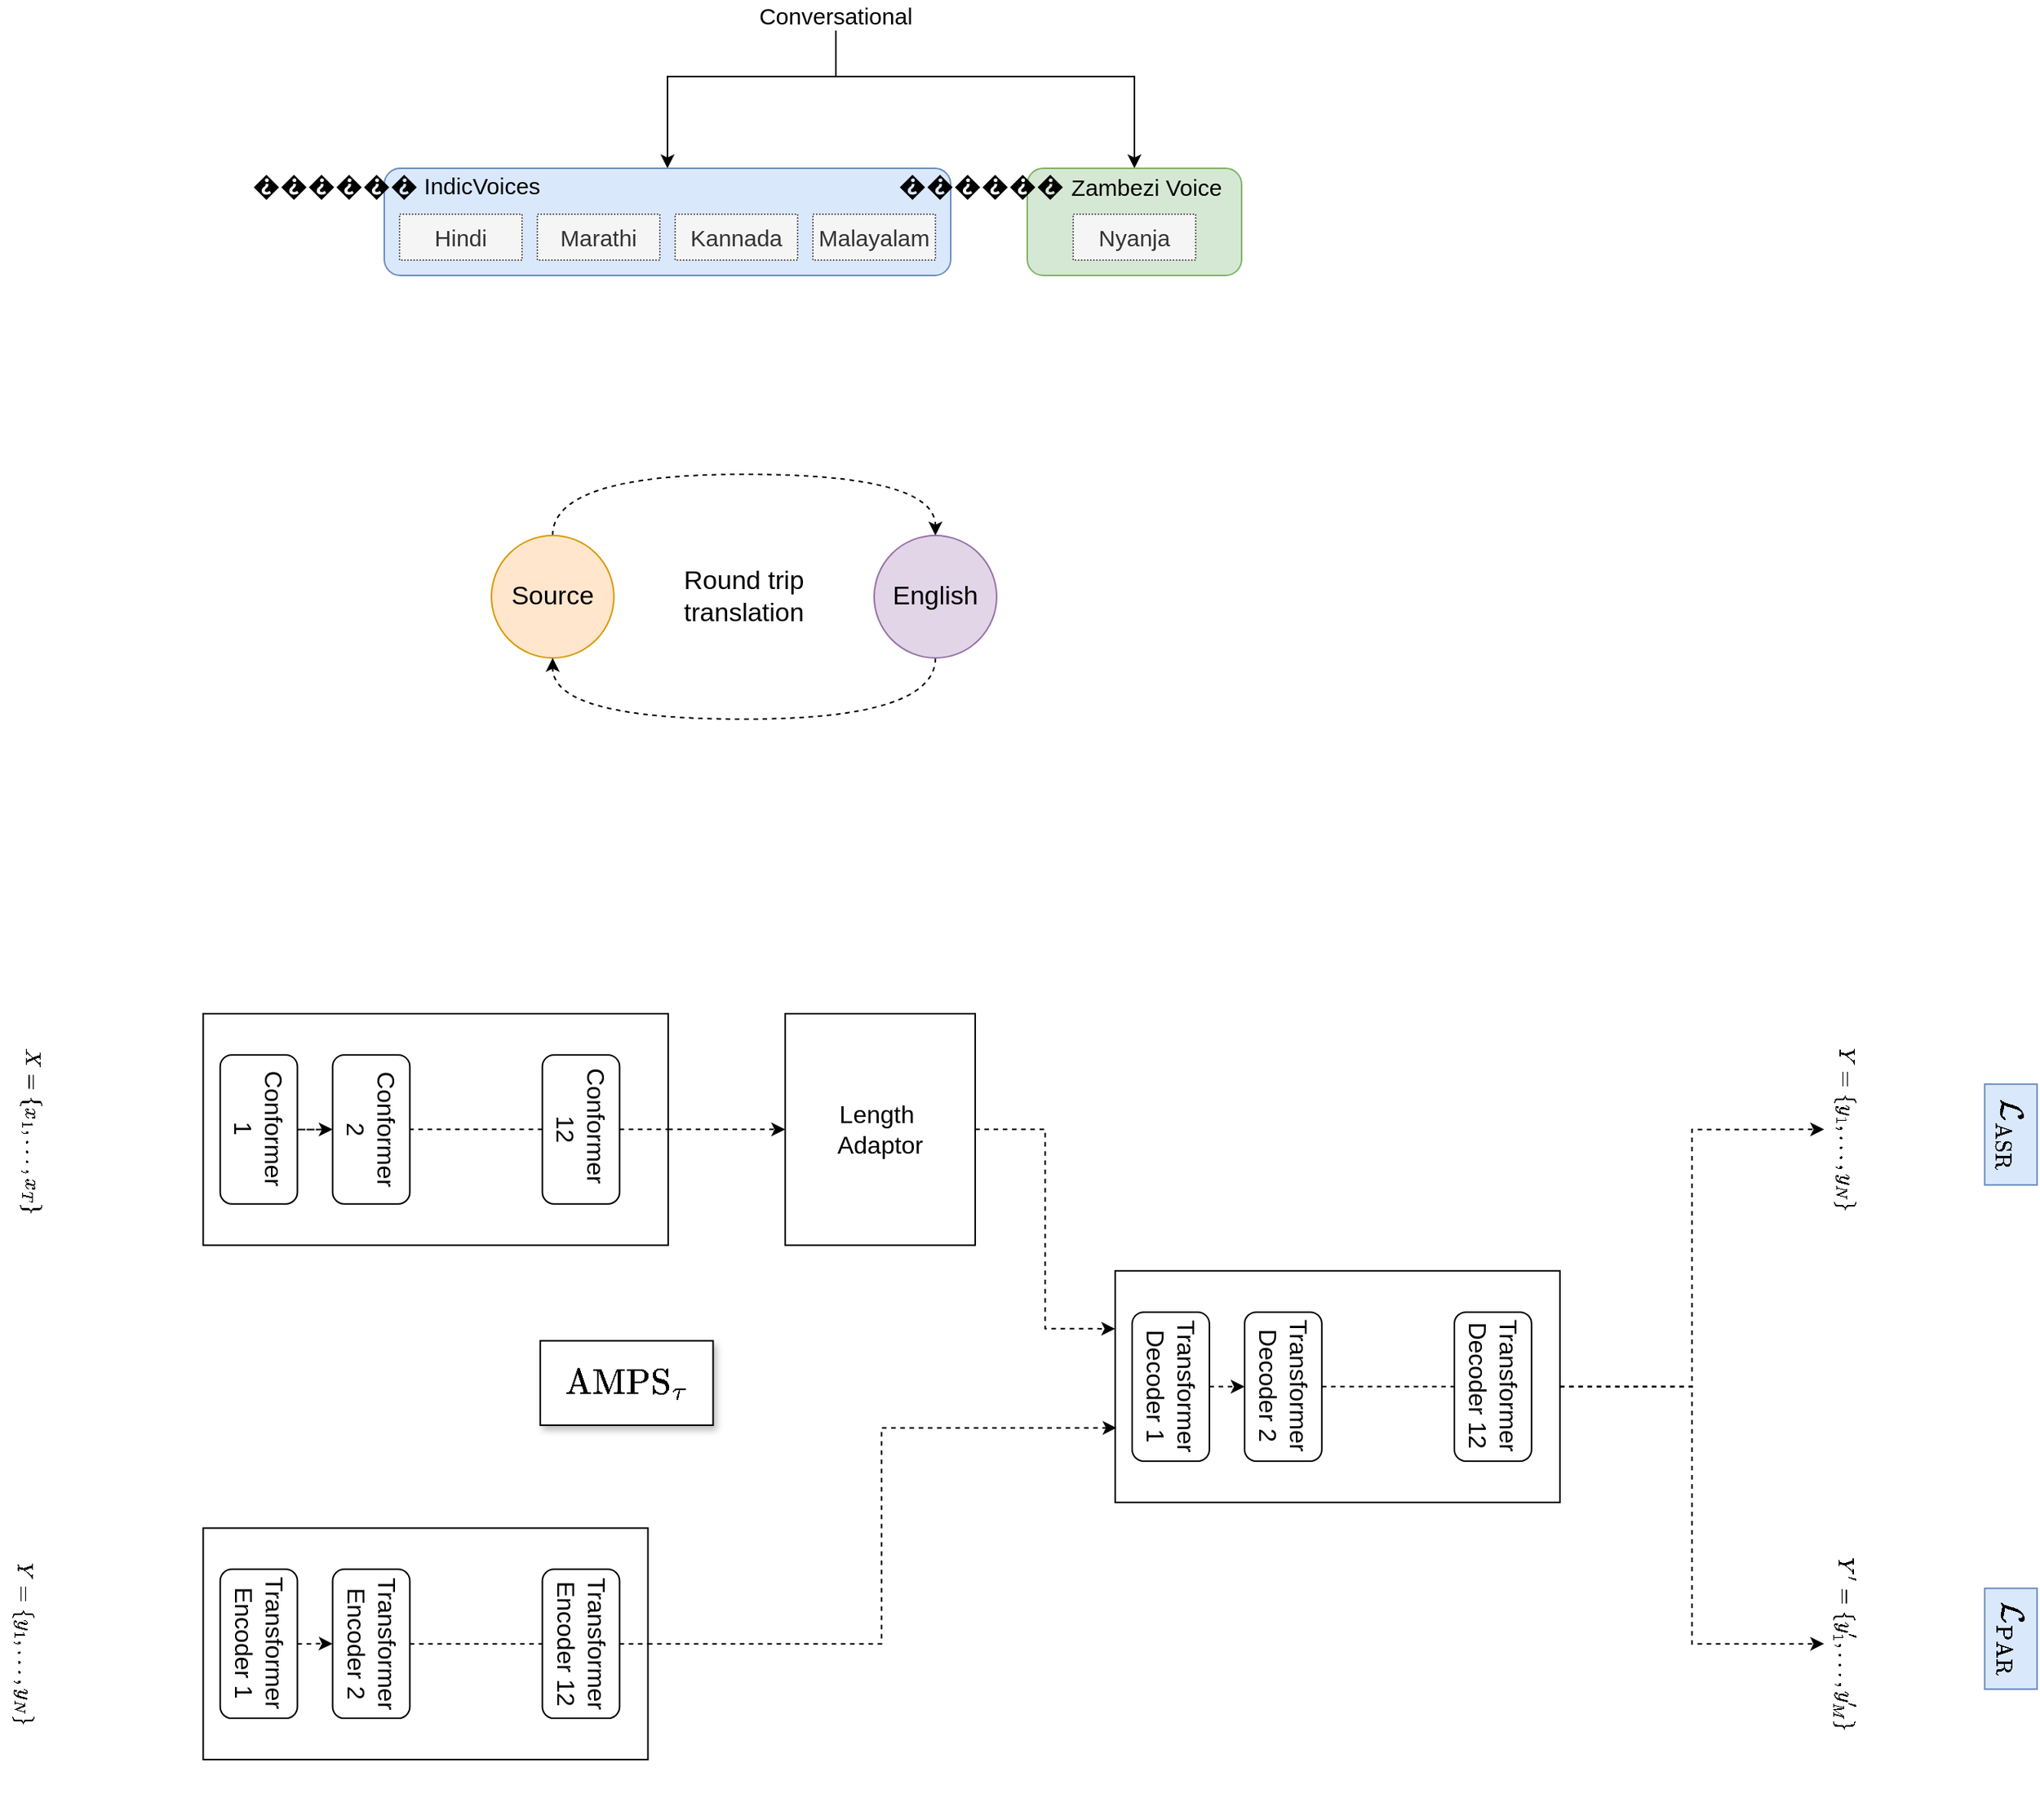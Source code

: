 <mxfile version="26.1.1">
  <diagram name="Page-1" id="EmcsTvVmywNvnYIFfBjM">
    <mxGraphModel dx="2876" dy="1054" grid="1" gridSize="10" guides="1" tooltips="1" connect="1" arrows="1" fold="1" page="1" pageScale="1" pageWidth="827" pageHeight="1169" math="1" shadow="0">
      <root>
        <mxCell id="0" />
        <mxCell id="1" parent="0" />
        <mxCell id="ter3iLFPMXUipGYogXyh-16" value="" style="edgeStyle=orthogonalEdgeStyle;rounded=0;orthogonalLoop=1;jettySize=auto;entryX=0.5;entryY=0;entryDx=0;entryDy=0;shadow=0;textShadow=0;labelBorderColor=none;fontFamily=Helvetica;movable=1;resizable=1;rotatable=1;deletable=1;editable=1;locked=0;connectable=1;fontSize=15;" parent="1" source="ter3iLFPMXUipGYogXyh-1" target="ter3iLFPMXUipGYogXyh-3" edge="1">
          <mxGeometry relative="1" as="geometry">
            <mxPoint x="400" y="190" as="targetPoint" />
            <Array as="points">
              <mxPoint x="465" y="150" />
              <mxPoint x="355" y="150" />
            </Array>
          </mxGeometry>
        </mxCell>
        <mxCell id="ter3iLFPMXUipGYogXyh-25" style="edgeStyle=orthogonalEdgeStyle;rounded=0;orthogonalLoop=1;jettySize=auto;html=1;exitX=0.5;exitY=1;exitDx=0;exitDy=0;entryX=0.5;entryY=0;entryDx=0;entryDy=0;" parent="1" source="ter3iLFPMXUipGYogXyh-1" target="ter3iLFPMXUipGYogXyh-13" edge="1">
          <mxGeometry relative="1" as="geometry">
            <Array as="points">
              <mxPoint x="465" y="150" />
              <mxPoint x="660" y="150" />
            </Array>
          </mxGeometry>
        </mxCell>
        <mxCell id="ter3iLFPMXUipGYogXyh-1" value="Conversational" style="text;align=center;verticalAlign=middle;whiteSpace=wrap;rounded=0;shadow=0;glass=0;textShadow=0;labelBorderColor=none;fontFamily=Helvetica;movable=1;resizable=1;rotatable=1;deletable=1;editable=1;locked=0;connectable=1;fontSize=15;" parent="1" vertex="1">
          <mxGeometry x="400" y="100" width="130" height="20" as="geometry" />
        </mxCell>
        <mxCell id="ter3iLFPMXUipGYogXyh-3" value="" style="rounded=1;whiteSpace=wrap;fillColor=#dae8fc;strokeColor=#6c8ebf;shadow=0;textShadow=0;labelBorderColor=none;fontFamily=Helvetica;movable=1;resizable=1;rotatable=1;deletable=1;editable=1;locked=0;connectable=1;fontSize=15;" parent="1" vertex="1">
          <mxGeometry x="170" y="210" width="370" height="70" as="geometry" />
        </mxCell>
        <mxCell id="ter3iLFPMXUipGYogXyh-4" value="Hindi" style="rounded=0;whiteSpace=wrap;fillColor=#f5f5f5;fontColor=#333333;strokeColor=#666666;dashed=1;dashPattern=1 1;shadow=0;textShadow=0;labelBorderColor=none;fontFamily=Helvetica;movable=1;resizable=1;rotatable=1;deletable=1;editable=1;locked=0;connectable=1;fontSize=15;" parent="1" vertex="1">
          <mxGeometry x="180" y="240" width="80" height="30" as="geometry" />
        </mxCell>
        <mxCell id="ter3iLFPMXUipGYogXyh-5" value="Marathi" style="rounded=0;whiteSpace=wrap;fillColor=#f5f5f5;fontColor=#333333;strokeColor=#666666;dashed=1;dashPattern=1 1;shadow=0;textShadow=0;labelBorderColor=none;fontFamily=Helvetica;movable=1;resizable=1;rotatable=1;deletable=1;editable=1;locked=0;connectable=1;fontSize=15;" parent="1" vertex="1">
          <mxGeometry x="270" y="240" width="80" height="30" as="geometry" />
        </mxCell>
        <mxCell id="ter3iLFPMXUipGYogXyh-6" value="Kannada" style="rounded=0;whiteSpace=wrap;fillColor=#f5f5f5;fontColor=#333333;strokeColor=#666666;dashed=1;dashPattern=1 1;shadow=0;textShadow=0;labelBorderColor=none;fontFamily=Helvetica;movable=1;resizable=1;rotatable=1;deletable=1;editable=1;locked=0;connectable=1;fontSize=15;" parent="1" vertex="1">
          <mxGeometry x="360" y="240" width="80" height="30" as="geometry" />
        </mxCell>
        <mxCell id="ter3iLFPMXUipGYogXyh-7" value="Malayalam" style="rounded=0;whiteSpace=wrap;fillColor=#f5f5f5;fontColor=#333333;strokeColor=#666666;dashed=1;dashPattern=1 1;shadow=0;textShadow=0;labelBorderColor=none;fontFamily=Helvetica;movable=1;resizable=1;rotatable=1;deletable=1;editable=1;locked=0;connectable=1;fontSize=15;" parent="1" vertex="1">
          <mxGeometry x="450" y="240" width="80" height="30" as="geometry" />
        </mxCell>
        <mxCell id="ter3iLFPMXUipGYogXyh-8" value="IndicVoices" style="text;align=center;verticalAlign=middle;whiteSpace=wrap;rounded=0;shadow=0;textShadow=0;labelBorderColor=none;fontFamily=Helvetica;movable=1;resizable=1;rotatable=1;deletable=1;editable=1;locked=0;connectable=1;fontSize=15;" parent="1" vertex="1">
          <mxGeometry x="194" y="211" width="80" height="20" as="geometry" />
        </mxCell>
        <mxCell id="ter3iLFPMXUipGYogXyh-13" value="" style="rounded=1;whiteSpace=wrap;fillColor=#d5e8d4;strokeColor=#82b366;shadow=0;glass=0;textShadow=0;labelBorderColor=none;fontFamily=Helvetica;movable=1;resizable=1;rotatable=1;deletable=1;editable=1;locked=0;connectable=1;fontSize=15;" parent="1" vertex="1">
          <mxGeometry x="590" y="210" width="140" height="70" as="geometry" />
        </mxCell>
        <mxCell id="ter3iLFPMXUipGYogXyh-14" value="Zambezi Voice" style="text;align=center;verticalAlign=middle;whiteSpace=wrap;rounded=0;shadow=0;textShadow=0;labelBorderColor=none;fontFamily=Helvetica;movable=1;resizable=1;rotatable=1;deletable=1;editable=1;locked=0;connectable=1;fontSize=15;" parent="1" vertex="1">
          <mxGeometry x="616" y="211" width="104" height="22" as="geometry" />
        </mxCell>
        <mxCell id="ter3iLFPMXUipGYogXyh-15" value="Nyanja" style="rounded=0;whiteSpace=wrap;fillColor=#f5f5f5;fontColor=#333333;strokeColor=#666666;dashed=1;dashPattern=1 1;shadow=0;textShadow=0;labelBorderColor=none;fontFamily=Helvetica;movable=1;resizable=1;rotatable=1;deletable=1;editable=1;locked=0;connectable=1;fontSize=15;" parent="1" vertex="1">
          <mxGeometry x="620" y="240" width="80" height="30" as="geometry" />
        </mxCell>
        <mxCell id="ter3iLFPMXUipGYogXyh-20" value="������" style="text;whiteSpace=wrap;fontSize=18;rotation=-180;shadow=0;sketch=1;curveFitting=1;jiggle=2;textShadow=0;labelBorderColor=none;fontFamily=Helvetica;movable=1;resizable=1;rotatable=1;deletable=1;editable=1;locked=0;connectable=1;" parent="1" vertex="1">
          <mxGeometry x="164" y="220" width="30" height="20" as="geometry" />
        </mxCell>
        <mxCell id="ter3iLFPMXUipGYogXyh-22" value="������" style="text;whiteSpace=wrap;fontSize=18;rotation=-180;shadow=0;textShadow=0;labelBorderColor=none;fontFamily=Helvetica;movable=1;resizable=1;rotatable=1;deletable=1;editable=1;locked=0;connectable=1;" parent="1" vertex="1">
          <mxGeometry x="586" y="220" width="30" height="20" as="geometry" />
        </mxCell>
        <mxCell id="tyUNgMNIcOxuQlKJtQH4-13" style="edgeStyle=orthogonalEdgeStyle;rounded=0;orthogonalLoop=1;jettySize=auto;html=1;entryX=0.5;entryY=0;entryDx=0;entryDy=0;curved=1;targetPerimeterSpacing=0;endSize=6;shadow=0;flowAnimation=0;fontSize=17;dashed=1;" edge="1" parent="1" source="tyUNgMNIcOxuQlKJtQH4-4" target="tyUNgMNIcOxuQlKJtQH4-5">
          <mxGeometry relative="1" as="geometry">
            <Array as="points">
              <mxPoint x="280" y="410" />
              <mxPoint x="530" y="410" />
            </Array>
          </mxGeometry>
        </mxCell>
        <mxCell id="tyUNgMNIcOxuQlKJtQH4-4" value="Source" style="ellipse;whiteSpace=wrap;html=1;aspect=fixed;fillColor=#ffe6cc;strokeColor=#d79b00;fontSize=17;" vertex="1" parent="1">
          <mxGeometry x="240" y="450" width="80" height="80" as="geometry" />
        </mxCell>
        <mxCell id="tyUNgMNIcOxuQlKJtQH4-14" style="edgeStyle=orthogonalEdgeStyle;rounded=0;orthogonalLoop=1;jettySize=auto;html=1;entryX=0.5;entryY=1;entryDx=0;entryDy=0;curved=1;fontSize=17;dashed=1;" edge="1" parent="1" source="tyUNgMNIcOxuQlKJtQH4-5" target="tyUNgMNIcOxuQlKJtQH4-4">
          <mxGeometry relative="1" as="geometry">
            <Array as="points">
              <mxPoint x="530" y="570" />
              <mxPoint x="280" y="570" />
            </Array>
          </mxGeometry>
        </mxCell>
        <mxCell id="tyUNgMNIcOxuQlKJtQH4-5" value="English" style="ellipse;whiteSpace=wrap;html=1;aspect=fixed;fillColor=#e1d5e7;strokeColor=#9673a6;fontSize=17;" vertex="1" parent="1">
          <mxGeometry x="490" y="450" width="80" height="80" as="geometry" />
        </mxCell>
        <mxCell id="tyUNgMNIcOxuQlKJtQH4-15" value="Round trip translation" style="text;html=1;align=center;verticalAlign=middle;whiteSpace=wrap;rounded=0;fontSize=17;" vertex="1" parent="1">
          <mxGeometry x="330" y="475" width="150" height="30" as="geometry" />
        </mxCell>
        <mxCell id="tyUNgMNIcOxuQlKJtQH4-22" style="edgeStyle=orthogonalEdgeStyle;rounded=0;orthogonalLoop=1;jettySize=auto;html=1;entryX=0;entryY=0.5;entryDx=0;entryDy=0;fontSize=16;dashed=1;" edge="1" parent="1" source="tyUNgMNIcOxuQlKJtQH4-16" target="tyUNgMNIcOxuQlKJtQH4-18">
          <mxGeometry relative="1" as="geometry" />
        </mxCell>
        <mxCell id="tyUNgMNIcOxuQlKJtQH4-16" value="" style="rounded=0;whiteSpace=wrap;html=1;fontSize=16;container=0;" vertex="1" parent="1">
          <mxGeometry x="51.719" y="762.538" width="303.714" height="151.281" as="geometry" />
        </mxCell>
        <mxCell id="tyUNgMNIcOxuQlKJtQH4-17" value="" style="rounded=0;whiteSpace=wrap;html=1;fontSize=16;container=0;" vertex="1" parent="1">
          <mxGeometry x="51.719" y="1098.719" width="290.509" height="151.281" as="geometry" />
        </mxCell>
        <mxCell id="tyUNgMNIcOxuQlKJtQH4-49" style="edgeStyle=orthogonalEdgeStyle;rounded=0;orthogonalLoop=1;jettySize=auto;html=1;entryX=0;entryY=0.25;entryDx=0;entryDy=0;fontSize=16;dashed=1;" edge="1" parent="1" source="tyUNgMNIcOxuQlKJtQH4-18" target="tyUNgMNIcOxuQlKJtQH4-44">
          <mxGeometry relative="1" as="geometry" />
        </mxCell>
        <mxCell id="tyUNgMNIcOxuQlKJtQH4-18" value="Length&amp;nbsp;&lt;div&gt;Adaptor&lt;/div&gt;" style="rounded=0;whiteSpace=wrap;html=1;fontSize=16;container=0;" vertex="1" parent="1">
          <mxGeometry x="431.852" y="762.538" width="124.127" height="151.281" as="geometry" />
        </mxCell>
        <mxCell id="tyUNgMNIcOxuQlKJtQH4-53" style="edgeStyle=orthogonalEdgeStyle;rounded=0;orthogonalLoop=1;jettySize=auto;html=1;entryX=0.5;entryY=1;entryDx=0;entryDy=0;dashed=1;" edge="1" parent="1" source="tyUNgMNIcOxuQlKJtQH4-23" target="tyUNgMNIcOxuQlKJtQH4-33">
          <mxGeometry relative="1" as="geometry" />
        </mxCell>
        <mxCell id="tyUNgMNIcOxuQlKJtQH4-23" value="Conformer&lt;div&gt;1&lt;/div&gt;" style="rounded=1;whiteSpace=wrap;html=1;rotation=90;fontSize=16;container=0;" vertex="1" parent="1">
          <mxGeometry x="39.346" y="812.966" width="97.387" height="50.427" as="geometry" />
        </mxCell>
        <mxCell id="tyUNgMNIcOxuQlKJtQH4-33" value="Conformer&lt;div&gt;2&lt;/div&gt;" style="rounded=1;whiteSpace=wrap;html=1;rotation=90;fontSize=16;container=0;" vertex="1" parent="1">
          <mxGeometry x="112.791" y="812.966" width="97.387" height="50.427" as="geometry" />
        </mxCell>
        <mxCell id="tyUNgMNIcOxuQlKJtQH4-34" value="Conformer&amp;nbsp;&lt;div&gt;12&lt;/div&gt;" style="rounded=1;whiteSpace=wrap;html=1;rotation=90;fontSize=16;container=0;" vertex="1" parent="1">
          <mxGeometry x="249.793" y="812.966" width="97.387" height="50.427" as="geometry" />
        </mxCell>
        <mxCell id="tyUNgMNIcOxuQlKJtQH4-60" style="edgeStyle=orthogonalEdgeStyle;rounded=0;orthogonalLoop=1;jettySize=auto;html=1;entryX=0.5;entryY=1;entryDx=0;entryDy=0;dashed=1;" edge="1" parent="1" source="tyUNgMNIcOxuQlKJtQH4-35" target="tyUNgMNIcOxuQlKJtQH4-36">
          <mxGeometry relative="1" as="geometry" />
        </mxCell>
        <mxCell id="tyUNgMNIcOxuQlKJtQH4-35" value="Transformer&lt;div&gt;Encoder 1&lt;/div&gt;" style="rounded=1;whiteSpace=wrap;html=1;rotation=90;fontSize=16;container=0;" vertex="1" parent="1">
          <mxGeometry x="39.346" y="1149.146" width="97.387" height="50.427" as="geometry" />
        </mxCell>
        <mxCell id="tyUNgMNIcOxuQlKJtQH4-36" value="Transformer&lt;div&gt;Encoder 2&lt;/div&gt;" style="rounded=1;whiteSpace=wrap;html=1;rotation=90;fontSize=16;container=0;" vertex="1" parent="1">
          <mxGeometry x="112.791" y="1149.146" width="97.387" height="50.427" as="geometry" />
        </mxCell>
        <mxCell id="tyUNgMNIcOxuQlKJtQH4-37" value="Transformer&lt;div&gt;Encoder 12&lt;/div&gt;" style="rounded=1;whiteSpace=wrap;html=1;rotation=90;fontSize=16;container=0;" vertex="1" parent="1">
          <mxGeometry x="249.793" y="1149.146" width="97.387" height="50.427" as="geometry" />
        </mxCell>
        <mxCell id="tyUNgMNIcOxuQlKJtQH4-63" style="edgeStyle=orthogonalEdgeStyle;rounded=0;orthogonalLoop=1;jettySize=auto;html=1;exitX=0;exitY=0.5;exitDx=0;exitDy=0;entryX=0.5;entryY=1;entryDx=0;entryDy=0;" edge="1" parent="1" source="tyUNgMNIcOxuQlKJtQH4-44" target="tyUNgMNIcOxuQlKJtQH4-45">
          <mxGeometry relative="1" as="geometry" />
        </mxCell>
        <mxCell id="tyUNgMNIcOxuQlKJtQH4-72" style="edgeStyle=orthogonalEdgeStyle;rounded=0;orthogonalLoop=1;jettySize=auto;html=1;entryX=0.5;entryY=1;entryDx=0;entryDy=0;curved=0;dashed=1;" edge="1" parent="1" source="tyUNgMNIcOxuQlKJtQH4-44" target="tyUNgMNIcOxuQlKJtQH4-71">
          <mxGeometry relative="1" as="geometry" />
        </mxCell>
        <mxCell id="tyUNgMNIcOxuQlKJtQH4-74" style="edgeStyle=orthogonalEdgeStyle;rounded=0;orthogonalLoop=1;jettySize=auto;html=1;entryX=0.5;entryY=1;entryDx=0;entryDy=0;curved=0;dashed=1;" edge="1" parent="1" source="tyUNgMNIcOxuQlKJtQH4-44" target="tyUNgMNIcOxuQlKJtQH4-73">
          <mxGeometry relative="1" as="geometry" />
        </mxCell>
        <mxCell id="tyUNgMNIcOxuQlKJtQH4-44" value="" style="rounded=0;whiteSpace=wrap;html=1;fontSize=16;container=0;" vertex="1" parent="1">
          <mxGeometry x="647.412" y="930.629" width="290.509" height="151.281" as="geometry" />
        </mxCell>
        <mxCell id="tyUNgMNIcOxuQlKJtQH4-64" style="edgeStyle=orthogonalEdgeStyle;rounded=0;orthogonalLoop=1;jettySize=auto;html=1;exitX=0.5;exitY=0;exitDx=0;exitDy=0;entryX=0.5;entryY=1;entryDx=0;entryDy=0;dashed=1;" edge="1" parent="1" source="tyUNgMNIcOxuQlKJtQH4-45" target="tyUNgMNIcOxuQlKJtQH4-46">
          <mxGeometry relative="1" as="geometry" />
        </mxCell>
        <mxCell id="tyUNgMNIcOxuQlKJtQH4-45" value="Transformer&lt;div&gt;Decoder 1&lt;/div&gt;" style="rounded=1;whiteSpace=wrap;html=1;rotation=90;fontSize=16;container=0;" vertex="1" parent="1">
          <mxGeometry x="635.039" y="981.056" width="97.387" height="50.427" as="geometry" />
        </mxCell>
        <mxCell id="tyUNgMNIcOxuQlKJtQH4-46" value="Transformer&lt;div&gt;Decoder 2&lt;/div&gt;" style="rounded=1;whiteSpace=wrap;html=1;rotation=90;fontSize=16;container=0;" vertex="1" parent="1">
          <mxGeometry x="708.485" y="981.056" width="97.387" height="50.427" as="geometry" />
        </mxCell>
        <mxCell id="tyUNgMNIcOxuQlKJtQH4-47" value="Transformer&lt;div&gt;Decoder 12&lt;/div&gt;" style="rounded=1;whiteSpace=wrap;html=1;rotation=90;fontSize=16;container=0;" vertex="1" parent="1">
          <mxGeometry x="845.486" y="981.056" width="97.387" height="50.427" as="geometry" />
        </mxCell>
        <mxCell id="tyUNgMNIcOxuQlKJtQH4-50" style="edgeStyle=orthogonalEdgeStyle;rounded=0;orthogonalLoop=1;jettySize=auto;html=1;entryX=0.003;entryY=0.678;entryDx=0;entryDy=0;entryPerimeter=0;fontSize=16;dashed=1;" edge="1" parent="1" source="tyUNgMNIcOxuQlKJtQH4-17" target="tyUNgMNIcOxuQlKJtQH4-44">
          <mxGeometry relative="1" as="geometry" />
        </mxCell>
        <mxCell id="tyUNgMNIcOxuQlKJtQH4-55" value="" style="endArrow=none;html=1;rounded=0;entryX=0.5;entryY=0;entryDx=0;entryDy=0;exitX=0.5;exitY=1;exitDx=0;exitDy=0;dashed=1;" edge="1" parent="1" source="tyUNgMNIcOxuQlKJtQH4-34" target="tyUNgMNIcOxuQlKJtQH4-33">
          <mxGeometry width="50" height="50" relative="1" as="geometry">
            <mxPoint x="296.339" y="946.486" as="sourcePoint" />
            <mxPoint x="343.381" y="900.499" as="targetPoint" />
          </mxGeometry>
        </mxCell>
        <mxCell id="tyUNgMNIcOxuQlKJtQH4-57" value="" style="endArrow=none;html=1;rounded=0;exitX=0.5;exitY=0;exitDx=0;exitDy=0;entryX=1;entryY=0.5;entryDx=0;entryDy=0;dashed=1;" edge="1" parent="1" source="tyUNgMNIcOxuQlKJtQH4-34" target="tyUNgMNIcOxuQlKJtQH4-16">
          <mxGeometry width="50" height="50" relative="1" as="geometry">
            <mxPoint x="456.283" y="1020.065" as="sourcePoint" />
            <mxPoint x="503.325" y="974.078" as="targetPoint" />
          </mxGeometry>
        </mxCell>
        <mxCell id="tyUNgMNIcOxuQlKJtQH4-61" value="" style="endArrow=none;html=1;rounded=0;exitX=0.5;exitY=0;exitDx=0;exitDy=0;entryX=0.5;entryY=1;entryDx=0;entryDy=0;dashed=1;" edge="1" parent="1" source="tyUNgMNIcOxuQlKJtQH4-36" target="tyUNgMNIcOxuQlKJtQH4-37">
          <mxGeometry width="50" height="50" relative="1" as="geometry">
            <mxPoint x="155.212" y="1158.026" as="sourcePoint" />
            <mxPoint x="202.254" y="1112.039" as="targetPoint" />
          </mxGeometry>
        </mxCell>
        <mxCell id="tyUNgMNIcOxuQlKJtQH4-62" value="" style="endArrow=none;html=1;rounded=0;exitX=0.5;exitY=0;exitDx=0;exitDy=0;entryX=1;entryY=0.5;entryDx=0;entryDy=0;dashed=1;" edge="1" parent="1" source="tyUNgMNIcOxuQlKJtQH4-37" target="tyUNgMNIcOxuQlKJtQH4-17">
          <mxGeometry width="50" height="50" relative="1" as="geometry">
            <mxPoint x="381.015" y="1093.644" as="sourcePoint" />
            <mxPoint x="428.057" y="1047.657" as="targetPoint" />
          </mxGeometry>
        </mxCell>
        <mxCell id="tyUNgMNIcOxuQlKJtQH4-65" value="" style="endArrow=none;html=1;rounded=0;exitX=0.5;exitY=0;exitDx=0;exitDy=0;entryX=0.5;entryY=1;entryDx=0;entryDy=0;dashed=1;" edge="1" parent="1" source="tyUNgMNIcOxuQlKJtQH4-46" target="tyUNgMNIcOxuQlKJtQH4-47">
          <mxGeometry width="50" height="50" relative="1" as="geometry">
            <mxPoint x="702.709" y="1047.657" as="sourcePoint" />
            <mxPoint x="749.752" y="1001.671" as="targetPoint" />
          </mxGeometry>
        </mxCell>
        <mxCell id="tyUNgMNIcOxuQlKJtQH4-71" value="$$Y&#39; = \{y&#39;_1, \dots, y&#39;_M\}$$" style="text;html=1;align=center;verticalAlign=middle;whiteSpace=wrap;rounded=0;rotation=90;container=0;" vertex="1" parent="1">
          <mxGeometry x="1049.016" y="1160.565" width="150.536" height="27.592" as="geometry" />
        </mxCell>
        <mxCell id="tyUNgMNIcOxuQlKJtQH4-73" value="$$Y = \{y_1, \dots, y_N\}$$" style="text;html=1;align=center;verticalAlign=middle;whiteSpace=wrap;rounded=0;rotation=90;container=0;" vertex="1" parent="1">
          <mxGeometry x="1063.129" y="824.382" width="122.31" height="27.592" as="geometry" />
        </mxCell>
        <mxCell id="tyUNgMNIcOxuQlKJtQH4-75" value="$$X = \{x_1, \dots, x_T\}$$" style="text;html=1;align=center;verticalAlign=middle;resizable=0;points=[];autosize=1;strokeColor=none;fillColor=none;rotation=90;container=0;" vertex="1" parent="1">
          <mxGeometry x="-145.859" y="824.382" width="170" height="30" as="geometry" />
        </mxCell>
        <mxCell id="tyUNgMNIcOxuQlKJtQH4-76" value="$$Y = \{y_1, \dots, y_N\}$$" style="text;html=1;align=center;verticalAlign=middle;whiteSpace=wrap;rounded=0;rotation=90;container=0;" vertex="1" parent="1">
          <mxGeometry x="-127.042" y="1160.565" width="122.31" height="27.592" as="geometry" />
        </mxCell>
        <mxCell id="tyUNgMNIcOxuQlKJtQH4-77" value="&lt;font style=&quot;font-size: 18px;&quot;&gt;$$\mathcal{L}_{\text{ASR}}$$&lt;/font&gt;" style="rounded=0;whiteSpace=wrap;html=1;rotation=90;container=0;fillColor=#dae8fc;strokeColor=#6c8ebf;fillStyle=solid;" vertex="1" parent="1">
          <mxGeometry x="1199.552" y="824.382" width="65.859" height="34.251" as="geometry" />
        </mxCell>
        <mxCell id="tyUNgMNIcOxuQlKJtQH4-78" value="&lt;font style=&quot;font-size: 18px;&quot;&gt;$$\mathcal{L}_{\text{PAR}}$$&lt;/font&gt;" style="rounded=0;whiteSpace=wrap;html=1;rotation=90;container=0;fillColor=#dae8fc;strokeColor=#6c8ebf;fillStyle=solid;" vertex="1" parent="1">
          <mxGeometry x="1199.552" y="1153.906" width="65.859" height="34.251" as="geometry" />
        </mxCell>
        <mxCell id="tyUNgMNIcOxuQlKJtQH4-80" value="&lt;font style=&quot;font-size: 20px;&quot;&gt;$$\text{AMPS}_{\tau}$$&lt;/font&gt;" style="rounded=0;whiteSpace=wrap;html=1;shadow=1;glass=0;fillStyle=auto;fillColor=default;gradientColor=none;labelBackgroundColor=none;labelBorderColor=none;textShadow=0;strokeColor=default;container=0;" vertex="1" parent="1">
          <mxGeometry x="271.877" y="976.295" width="112.902" height="55.184" as="geometry" />
        </mxCell>
      </root>
    </mxGraphModel>
  </diagram>
</mxfile>
